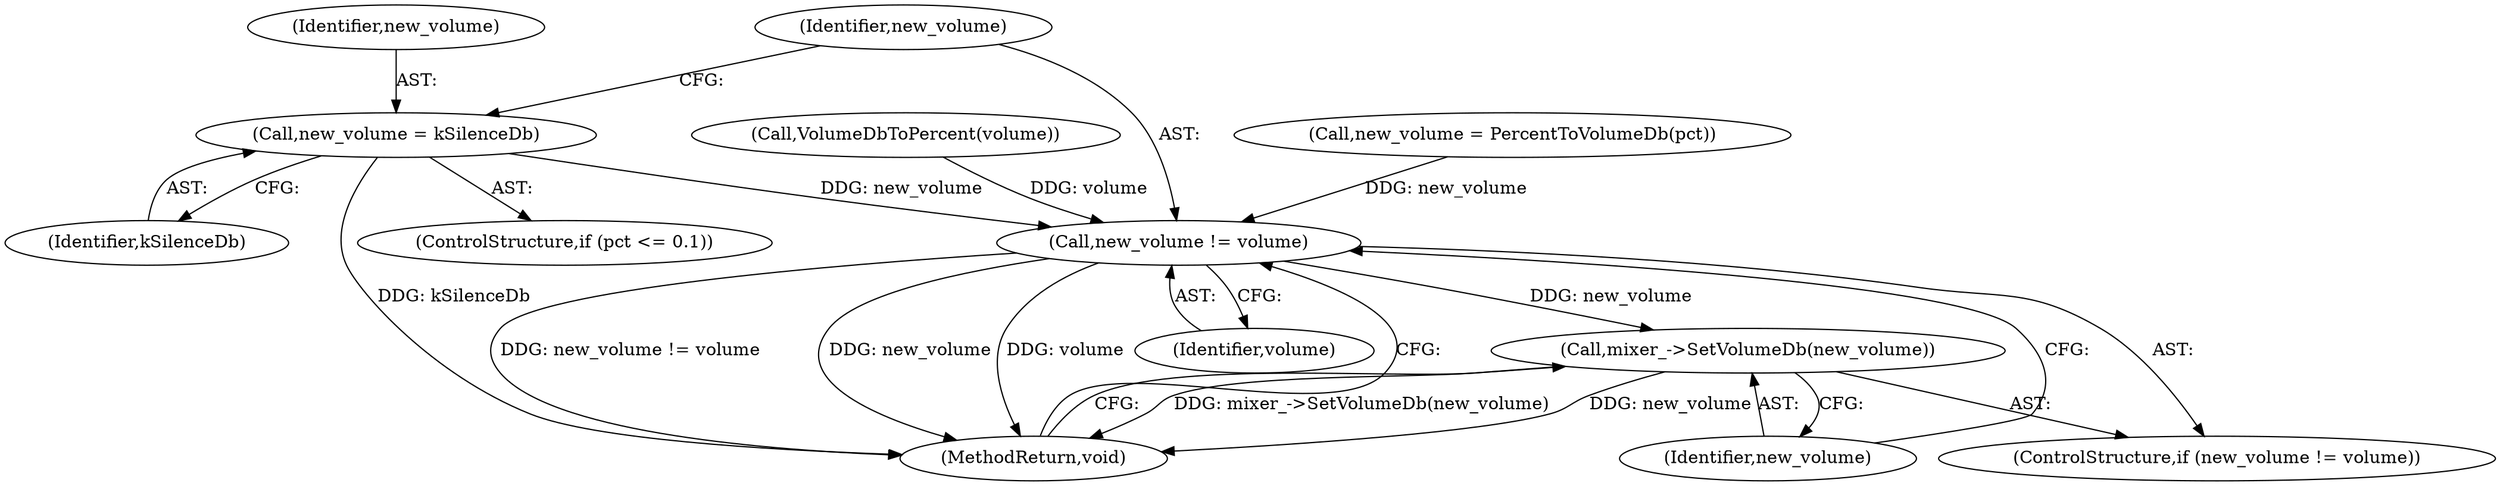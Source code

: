 digraph "1_Chrome_51dfe5e3b332bcea02fb4d4c7493ae841106dd9b@del" {
"1000148" [label="(Call,new_volume = kSilenceDb)"];
"1000157" [label="(Call,new_volume != volume)"];
"1000160" [label="(Call,mixer_->SetVolumeDb(new_volume))"];
"1000161" [label="(Identifier,new_volume)"];
"1000162" [label="(MethodReturn,void)"];
"1000156" [label="(ControlStructure,if (new_volume != volume))"];
"1000149" [label="(Identifier,new_volume)"];
"1000148" [label="(Call,new_volume = kSilenceDb)"];
"1000150" [label="(Identifier,kSilenceDb)"];
"1000159" [label="(Identifier,volume)"];
"1000157" [label="(Call,new_volume != volume)"];
"1000158" [label="(Identifier,new_volume)"];
"1000144" [label="(ControlStructure,if (pct <= 0.1))"];
"1000160" [label="(Call,mixer_->SetVolumeDb(new_volume))"];
"1000152" [label="(Call,new_volume = PercentToVolumeDb(pct))"];
"1000122" [label="(Call,VolumeDbToPercent(volume))"];
"1000148" -> "1000144"  [label="AST: "];
"1000148" -> "1000150"  [label="CFG: "];
"1000149" -> "1000148"  [label="AST: "];
"1000150" -> "1000148"  [label="AST: "];
"1000158" -> "1000148"  [label="CFG: "];
"1000148" -> "1000162"  [label="DDG: kSilenceDb"];
"1000148" -> "1000157"  [label="DDG: new_volume"];
"1000157" -> "1000156"  [label="AST: "];
"1000157" -> "1000159"  [label="CFG: "];
"1000158" -> "1000157"  [label="AST: "];
"1000159" -> "1000157"  [label="AST: "];
"1000161" -> "1000157"  [label="CFG: "];
"1000162" -> "1000157"  [label="CFG: "];
"1000157" -> "1000162"  [label="DDG: volume"];
"1000157" -> "1000162"  [label="DDG: new_volume != volume"];
"1000157" -> "1000162"  [label="DDG: new_volume"];
"1000152" -> "1000157"  [label="DDG: new_volume"];
"1000122" -> "1000157"  [label="DDG: volume"];
"1000157" -> "1000160"  [label="DDG: new_volume"];
"1000160" -> "1000156"  [label="AST: "];
"1000160" -> "1000161"  [label="CFG: "];
"1000161" -> "1000160"  [label="AST: "];
"1000162" -> "1000160"  [label="CFG: "];
"1000160" -> "1000162"  [label="DDG: mixer_->SetVolumeDb(new_volume)"];
"1000160" -> "1000162"  [label="DDG: new_volume"];
}
